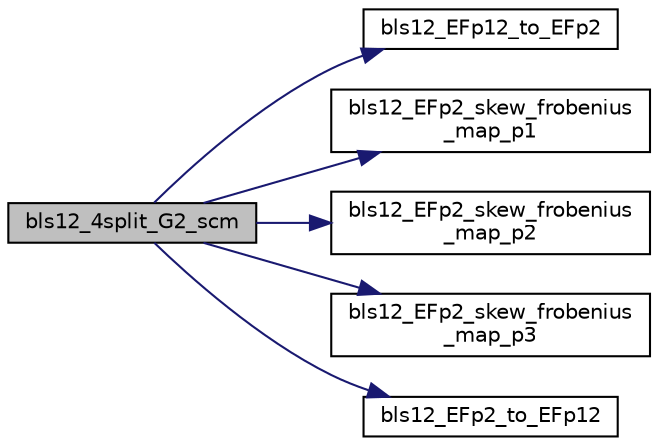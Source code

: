 digraph "bls12_4split_G2_scm"
{
  edge [fontname="Helvetica",fontsize="10",labelfontname="Helvetica",labelfontsize="10"];
  node [fontname="Helvetica",fontsize="10",shape=record];
  rankdir="LR";
  Node18 [label="bls12_4split_G2_scm",height=0.2,width=0.4,color="black", fillcolor="grey75", style="filled", fontcolor="black"];
  Node18 -> Node19 [color="midnightblue",fontsize="10",style="solid",fontname="Helvetica"];
  Node19 [label="bls12_EFp12_to_EFp2",height=0.2,width=0.4,color="black", fillcolor="white", style="filled",URL="$bls12__twist_8h.html#a069ee5f353c96be9b1821af349731fe3"];
  Node18 -> Node20 [color="midnightblue",fontsize="10",style="solid",fontname="Helvetica"];
  Node20 [label="bls12_EFp2_skew_frobenius\l_map_p1",height=0.2,width=0.4,color="black", fillcolor="white", style="filled",URL="$bls12__skew__frobenius_8h.html#a8d89c42f0d2898af5639f908ebc6ad72"];
  Node18 -> Node21 [color="midnightblue",fontsize="10",style="solid",fontname="Helvetica"];
  Node21 [label="bls12_EFp2_skew_frobenius\l_map_p2",height=0.2,width=0.4,color="black", fillcolor="white", style="filled",URL="$bls12__skew__frobenius_8h.html#a53a7cd126428aa8a94732b2c521ad0f7"];
  Node18 -> Node22 [color="midnightblue",fontsize="10",style="solid",fontname="Helvetica"];
  Node22 [label="bls12_EFp2_skew_frobenius\l_map_p3",height=0.2,width=0.4,color="black", fillcolor="white", style="filled",URL="$bls12__skew__frobenius_8h.html#a87f87eeb97f9ba92718de8561d8a486d"];
  Node18 -> Node23 [color="midnightblue",fontsize="10",style="solid",fontname="Helvetica"];
  Node23 [label="bls12_EFp2_to_EFp12",height=0.2,width=0.4,color="black", fillcolor="white", style="filled",URL="$bls12__twist_8h.html#aa558f3e6f2284e657e3218c9e713c018"];
}
